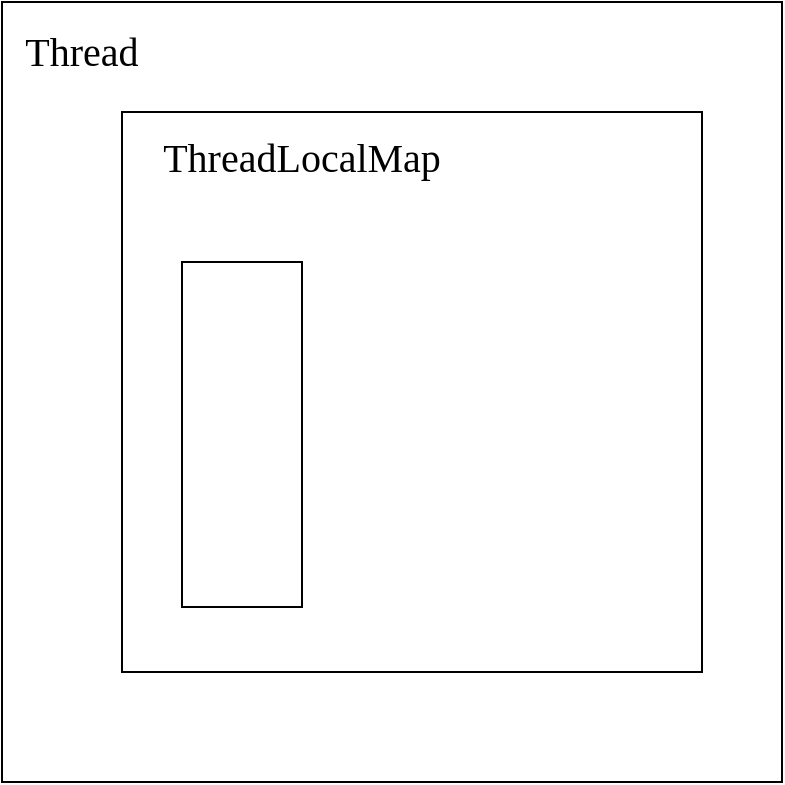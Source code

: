 <mxfile version="21.3.2" type="github">
  <diagram name="Page-1" id="9361dd3d-8414-5efd-6122-117bd74ce7a7">
    <mxGraphModel dx="650" dy="577" grid="1" gridSize="10" guides="1" tooltips="1" connect="1" arrows="1" fold="1" page="0" pageScale="1.5" pageWidth="826" pageHeight="1169" background="none" math="0" shadow="0">
      <root>
        <mxCell id="0" />
        <mxCell id="1" parent="0" />
        <mxCell id="Zj8JDffqPlZrQa-he5nP-1" value="" style="whiteSpace=wrap;html=1;aspect=fixed;hachureGap=4;fontFamily=Architects Daughter;fontSource=https%3A%2F%2Ffonts.googleapis.com%2Fcss%3Ffamily%3DArchitects%2BDaughter;fontSize=20;" vertex="1" parent="1">
          <mxGeometry x="600" y="20" width="390" height="390" as="geometry" />
        </mxCell>
        <mxCell id="Zj8JDffqPlZrQa-he5nP-3" value="&lt;font face=&quot;Verdana&quot;&gt;Thread&lt;/font&gt;" style="text;html=1;strokeColor=none;fillColor=none;align=center;verticalAlign=middle;whiteSpace=wrap;rounded=0;fontSize=20;fontFamily=Architects Daughter;" vertex="1" parent="1">
          <mxGeometry x="610" y="30" width="60" height="30" as="geometry" />
        </mxCell>
        <mxCell id="Zj8JDffqPlZrQa-he5nP-5" value="" style="group" vertex="1" connectable="0" parent="1">
          <mxGeometry x="660" y="75" width="290" height="280" as="geometry" />
        </mxCell>
        <mxCell id="Zj8JDffqPlZrQa-he5nP-2" value="" style="rounded=0;whiteSpace=wrap;html=1;hachureGap=4;fontFamily=Architects Daughter;fontSource=https%3A%2F%2Ffonts.googleapis.com%2Fcss%3Ffamily%3DArchitects%2BDaughter;fontSize=20;" vertex="1" parent="Zj8JDffqPlZrQa-he5nP-5">
          <mxGeometry width="290" height="280" as="geometry" />
        </mxCell>
        <mxCell id="Zj8JDffqPlZrQa-he5nP-4" value="&lt;font face=&quot;Verdana&quot;&gt;ThreadLocalMap&lt;br&gt;&lt;br&gt;&lt;/font&gt;" style="text;html=1;strokeColor=none;fillColor=none;align=center;verticalAlign=middle;whiteSpace=wrap;rounded=0;fontSize=20;fontFamily=Architects Daughter;" vertex="1" parent="Zj8JDffqPlZrQa-he5nP-5">
          <mxGeometry x="30" y="20" width="120" height="30" as="geometry" />
        </mxCell>
        <mxCell id="Zj8JDffqPlZrQa-he5nP-7" value="" style="rounded=0;whiteSpace=wrap;html=1;hachureGap=4;fontFamily=Architects Daughter;fontSource=https%3A%2F%2Ffonts.googleapis.com%2Fcss%3Ffamily%3DArchitects%2BDaughter;fontSize=20;" vertex="1" parent="Zj8JDffqPlZrQa-he5nP-5">
          <mxGeometry x="30" y="75" width="60" height="172.5" as="geometry" />
        </mxCell>
      </root>
    </mxGraphModel>
  </diagram>
</mxfile>
